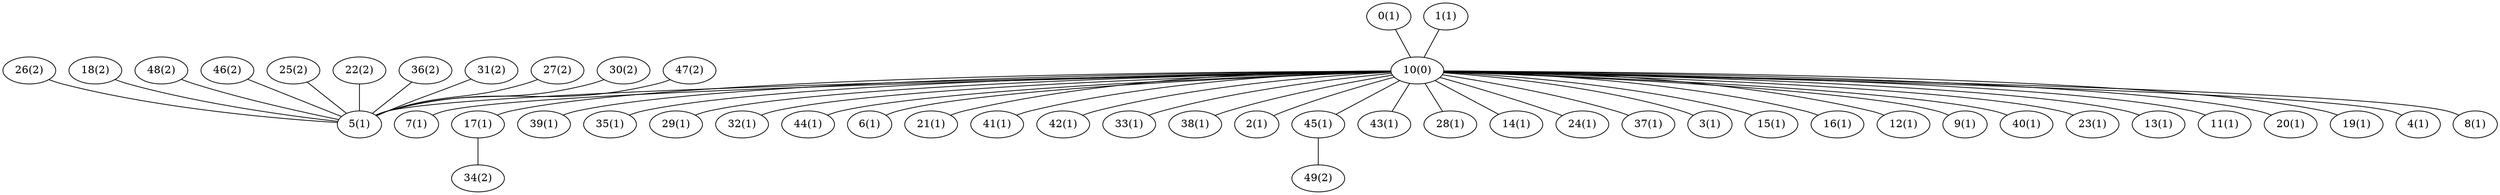 graph {
  "7" [label="7(1)"];
  "17" [label="17(1)"];
  "26" [label="26(2)"];
  "18" [label="18(2)"];
  "39" [label="39(1)"];
  "35" [label="35(1)"];
  "29" [label="29(1)"];
  "32" [label="32(1)"];
  "44" [label="44(1)"];
  "0" [label="0(1)"];
  "5" [label="5(1)"];
  "6" [label="6(1)"];
  "48" [label="48(2)"];
  "21" [label="21(1)"];
  "46" [label="46(2)"];
  "41" [label="41(1)"];
  "42" [label="42(1)"];
  "33" [label="33(1)"];
  "38" [label="38(1)"];
  "2" [label="2(1)"];
  "10" [label="10(0)"];
  "45" [label="45(1)"];
  "25" [label="25(2)"];
  "43" [label="43(1)"];
  "22" [label="22(2)"];
  "28" [label="28(1)"];
  "14" [label="14(1)"];
  "24" [label="24(1)"];
  "37" [label="37(1)"];
  "3" [label="3(1)"];
  "15" [label="15(1)"];
  "16" [label="16(1)"];
  "12" [label="12(1)"];
  "9" [label="9(1)"];
  "49" [label="49(2)"];
  "34" [label="34(2)"];
  "40" [label="40(1)"];
  "23" [label="23(1)"];
  "36" [label="36(2)"];
  "31" [label="31(2)"];
  "27" [label="27(2)"];
  "13" [label="13(1)"];
  "11" [label="11(1)"];
  "30" [label="30(2)"];
  "47" [label="47(2)"];
  "1" [label="1(1)"];
  "20" [label="20(1)"];
  "19" [label="19(1)"];
  "4" [label="4(1)"];
  "8" [label="8(1)"];
  "10" -- "7" [weight=1];
  "10" -- "17" [weight=1];
  "26" -- "5" [weight=1];
  "18" -- "5" [weight=1];
  "10" -- "39" [weight=1];
  "10" -- "35" [weight=1];
  "10" -- "29" [weight=1];
  "10" -- "32" [weight=1];
  "10" -- "44" [weight=1];
  "0" -- "10" [weight=1];
  "10" -- "5" [weight=1];
  "10" -- "6" [weight=1];
  "48" -- "5" [weight=1];
  "10" -- "21" [weight=1];
  "46" -- "5" [weight=1];
  "10" -- "41" [weight=1];
  "10" -- "42" [weight=1];
  "10" -- "33" [weight=1];
  "10" -- "38" [weight=1];
  "10" -- "2" [weight=1];
  "10" -- "45" [weight=1];
  "25" -- "5" [weight=1];
  "10" -- "43" [weight=1];
  "22" -- "5" [weight=1];
  "10" -- "28" [weight=1];
  "10" -- "14" [weight=1];
  "10" -- "24" [weight=1];
  "10" -- "37" [weight=1];
  "10" -- "3" [weight=1];
  "10" -- "15" [weight=1];
  "10" -- "16" [weight=1];
  "10" -- "12" [weight=1];
  "10" -- "9" [weight=1];
  "45" -- "49" [weight=1];
  "17" -- "34" [weight=1];
  "10" -- "40" [weight=1];
  "10" -- "23" [weight=1];
  "36" -- "5" [weight=1];
  "31" -- "5" [weight=1];
  "27" -- "5" [weight=1];
  "10" -- "13" [weight=1];
  "10" -- "11" [weight=1];
  "30" -- "5" [weight=1];
  "47" -- "5" [weight=1];
  "1" -- "10" [weight=1];
  "10" -- "20" [weight=1];
  "10" -- "19" [weight=1];
  "10" -- "4" [weight=1];
  "10" -- "8" [weight=1];
}
